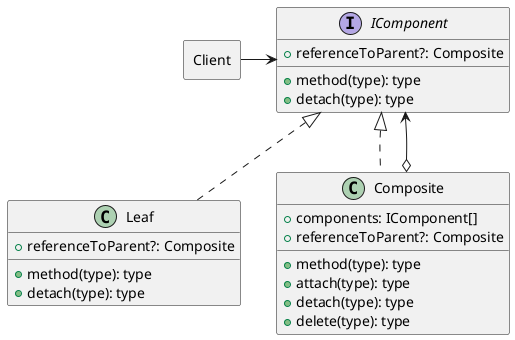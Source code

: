 @startuml Composite

rectangle Client {
}

interface IComponent {
  + referenceToParent?: Composite
  + method(type): type
  + detach(type): type
}

class Leaf {
  + referenceToParent?: Composite
  + method(type): type
  + detach(type): type
}

class Composite {
  + components: IComponent[]
  + referenceToParent?: Composite
  + method(type): type
  + attach(type): type
  + detach(type): type
  + delete(type): type
}

IComponent <|.. Composite
IComponent <|.. Leaf
Client --r-> IComponent
Composite o-u-> IComponent

@enduml